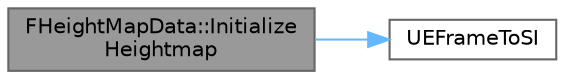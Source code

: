 digraph "FHeightMapData::InitializeHeightmap"
{
 // INTERACTIVE_SVG=YES
 // LATEX_PDF_SIZE
  bgcolor="transparent";
  edge [fontname=Helvetica,fontsize=10,labelfontname=Helvetica,labelfontsize=10];
  node [fontname=Helvetica,fontsize=10,shape=box,height=0.2,width=0.4];
  rankdir="LR";
  Node1 [id="Node000001",label="FHeightMapData::Initialize\lHeightmap",height=0.2,width=0.4,color="gray40", fillcolor="grey60", style="filled", fontcolor="black",tooltip=" "];
  Node1 -> Node2 [id="edge1_Node000001_Node000002",color="steelblue1",style="solid",tooltip=" "];
  Node2 [id="Node000002",label="UEFrameToSI",height=0.2,width=0.4,color="grey40", fillcolor="white", style="filled",URL="$d1/d59/CustomTerrainPhysicsComponent_8cpp.html#a421c5825fe50e0b8918105c524f12f5d",tooltip=" "];
}
